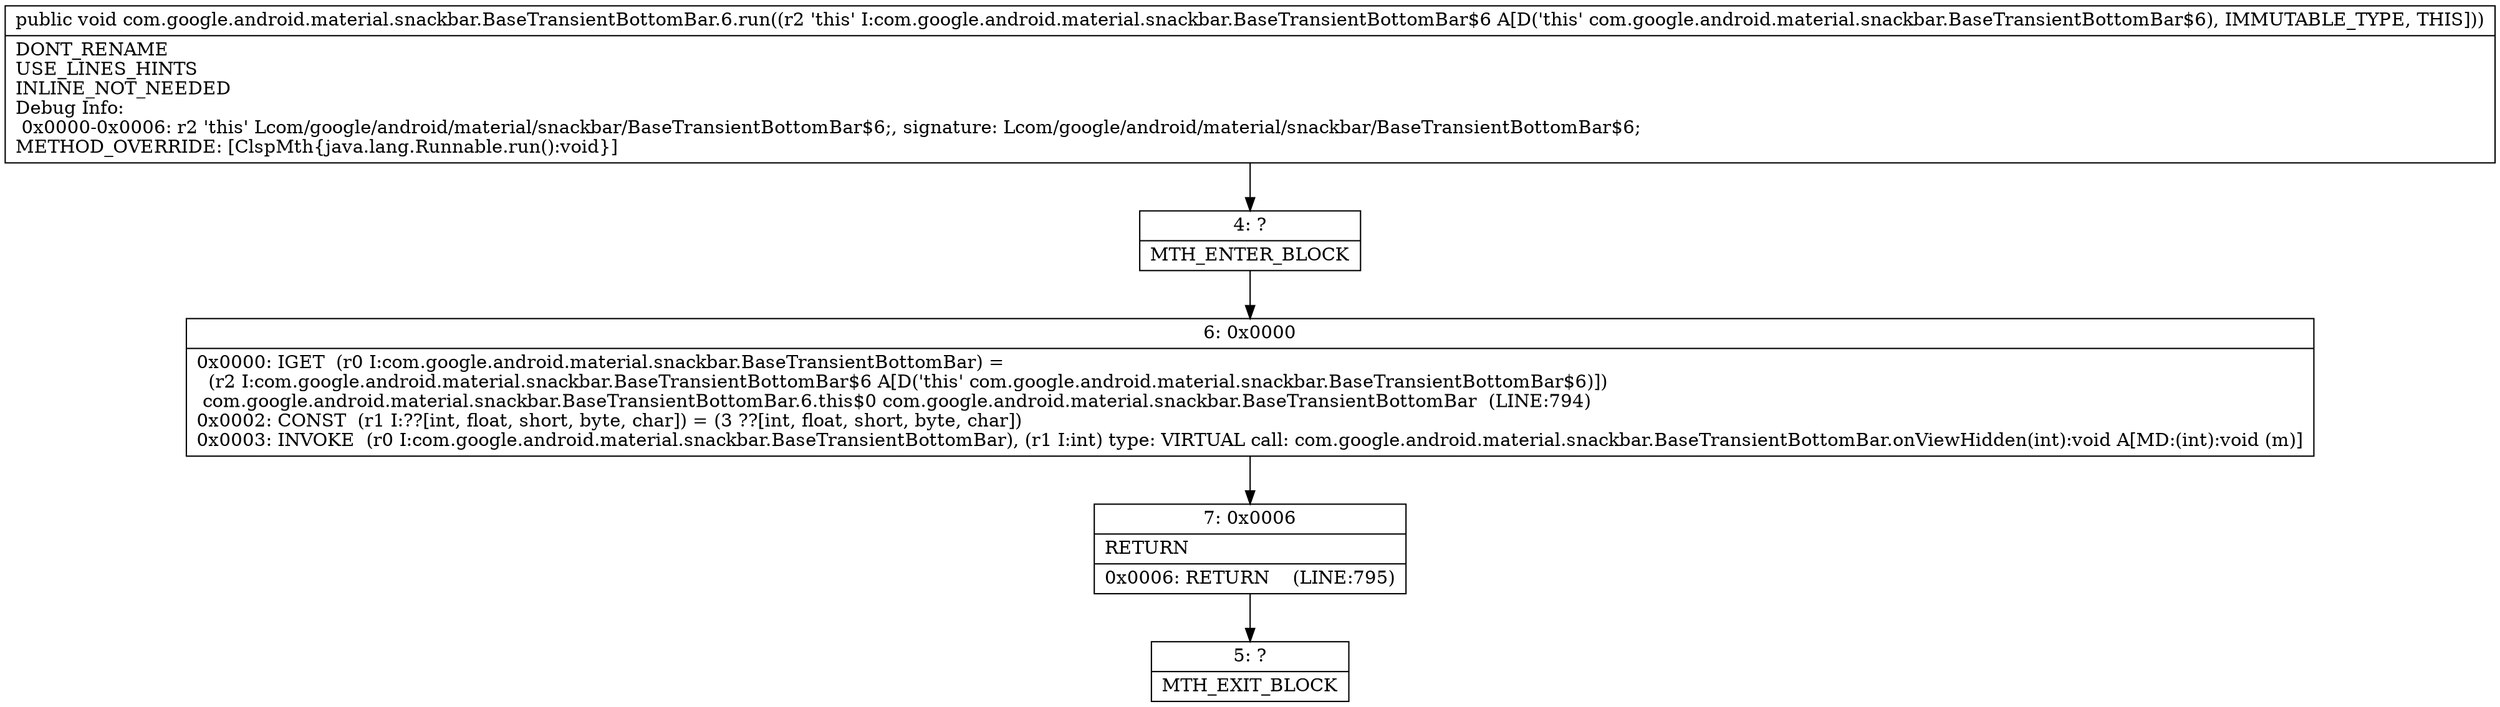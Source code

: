 digraph "CFG forcom.google.android.material.snackbar.BaseTransientBottomBar.6.run()V" {
Node_4 [shape=record,label="{4\:\ ?|MTH_ENTER_BLOCK\l}"];
Node_6 [shape=record,label="{6\:\ 0x0000|0x0000: IGET  (r0 I:com.google.android.material.snackbar.BaseTransientBottomBar) = \l  (r2 I:com.google.android.material.snackbar.BaseTransientBottomBar$6 A[D('this' com.google.android.material.snackbar.BaseTransientBottomBar$6)])\l com.google.android.material.snackbar.BaseTransientBottomBar.6.this$0 com.google.android.material.snackbar.BaseTransientBottomBar  (LINE:794)\l0x0002: CONST  (r1 I:??[int, float, short, byte, char]) = (3 ??[int, float, short, byte, char]) \l0x0003: INVOKE  (r0 I:com.google.android.material.snackbar.BaseTransientBottomBar), (r1 I:int) type: VIRTUAL call: com.google.android.material.snackbar.BaseTransientBottomBar.onViewHidden(int):void A[MD:(int):void (m)]\l}"];
Node_7 [shape=record,label="{7\:\ 0x0006|RETURN\l|0x0006: RETURN    (LINE:795)\l}"];
Node_5 [shape=record,label="{5\:\ ?|MTH_EXIT_BLOCK\l}"];
MethodNode[shape=record,label="{public void com.google.android.material.snackbar.BaseTransientBottomBar.6.run((r2 'this' I:com.google.android.material.snackbar.BaseTransientBottomBar$6 A[D('this' com.google.android.material.snackbar.BaseTransientBottomBar$6), IMMUTABLE_TYPE, THIS]))  | DONT_RENAME\lUSE_LINES_HINTS\lINLINE_NOT_NEEDED\lDebug Info:\l  0x0000\-0x0006: r2 'this' Lcom\/google\/android\/material\/snackbar\/BaseTransientBottomBar$6;, signature: Lcom\/google\/android\/material\/snackbar\/BaseTransientBottomBar$6;\lMETHOD_OVERRIDE: [ClspMth\{java.lang.Runnable.run():void\}]\l}"];
MethodNode -> Node_4;Node_4 -> Node_6;
Node_6 -> Node_7;
Node_7 -> Node_5;
}


